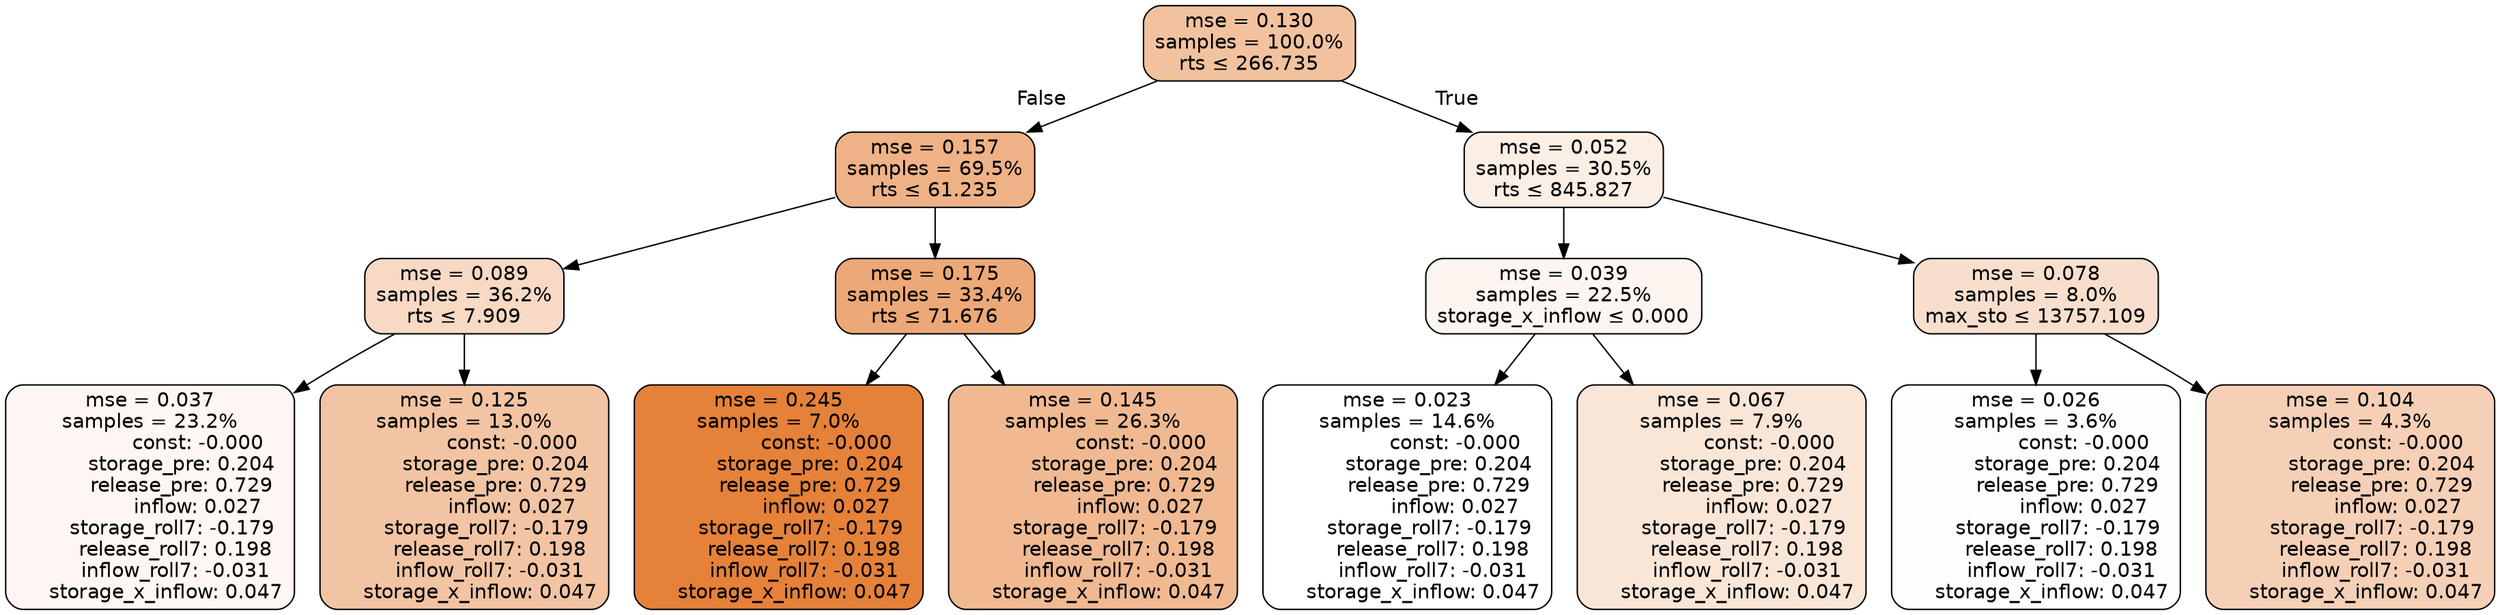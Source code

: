 digraph tree {
node [shape=rectangle, style="filled, rounded", color="black", fontname=helvetica] ;
edge [fontname=helvetica] ;
	"0" [label="mse = 0.130
samples = 100.0%
rts &le; 266.735", fillcolor="#f2c29f"]
	"1" [label="mse = 0.157
samples = 69.5%
rts &le; 61.235", fillcolor="#efb287"]
	"2" [label="mse = 0.089
samples = 36.2%
rts &le; 7.909", fillcolor="#f7d9c4"]
	"3" [label="mse = 0.037
samples = 23.2%
               const: -0.000
          storage_pre: 0.204
          release_pre: 0.729
               inflow: 0.027
       storage_roll7: -0.179
        release_roll7: 0.198
        inflow_roll7: -0.031
     storage_x_inflow: 0.047", fillcolor="#fdf6f2"]
	"4" [label="mse = 0.125
samples = 13.0%
               const: -0.000
          storage_pre: 0.204
          release_pre: 0.729
               inflow: 0.027
       storage_roll7: -0.179
        release_roll7: 0.198
        inflow_roll7: -0.031
     storage_x_inflow: 0.047", fillcolor="#f2c4a3"]
	"5" [label="mse = 0.175
samples = 33.4%
rts &le; 71.676", fillcolor="#eda877"]
	"6" [label="mse = 0.245
samples = 7.0%
               const: -0.000
          storage_pre: 0.204
          release_pre: 0.729
               inflow: 0.027
       storage_roll7: -0.179
        release_roll7: 0.198
        inflow_roll7: -0.031
     storage_x_inflow: 0.047", fillcolor="#e58139"]
	"7" [label="mse = 0.145
samples = 26.3%
               const: -0.000
          storage_pre: 0.204
          release_pre: 0.729
               inflow: 0.027
       storage_roll7: -0.179
        release_roll7: 0.198
        inflow_roll7: -0.031
     storage_x_inflow: 0.047", fillcolor="#f0b992"]
	"8" [label="mse = 0.052
samples = 30.5%
rts &le; 845.827", fillcolor="#fbeee4"]
	"9" [label="mse = 0.039
samples = 22.5%
storage_x_inflow &le; 0.000", fillcolor="#fdf5f0"]
	"10" [label="mse = 0.023
samples = 14.6%
               const: -0.000
          storage_pre: 0.204
          release_pre: 0.729
               inflow: 0.027
       storage_roll7: -0.179
        release_roll7: 0.198
        inflow_roll7: -0.031
     storage_x_inflow: 0.047", fillcolor="#ffffff"]
	"11" [label="mse = 0.067
samples = 7.9%
               const: -0.000
          storage_pre: 0.204
          release_pre: 0.729
               inflow: 0.027
       storage_roll7: -0.179
        release_roll7: 0.198
        inflow_roll7: -0.031
     storage_x_inflow: 0.047", fillcolor="#f9e6d7"]
	"12" [label="mse = 0.078
samples = 8.0%
max_sto &le; 13757.109", fillcolor="#f8dfcd"]
	"13" [label="mse = 0.026
samples = 3.6%
               const: -0.000
          storage_pre: 0.204
          release_pre: 0.729
               inflow: 0.027
       storage_roll7: -0.179
        release_roll7: 0.198
        inflow_roll7: -0.031
     storage_x_inflow: 0.047", fillcolor="#fefdfc"]
	"14" [label="mse = 0.104
samples = 4.3%
               const: -0.000
          storage_pre: 0.204
          release_pre: 0.729
               inflow: 0.027
       storage_roll7: -0.179
        release_roll7: 0.198
        inflow_roll7: -0.031
     storage_x_inflow: 0.047", fillcolor="#f5d0b6"]

	"0" -> "1" [labeldistance=2.5, labelangle=45, headlabel="False"]
	"1" -> "2"
	"2" -> "3"
	"2" -> "4"
	"1" -> "5"
	"5" -> "6"
	"5" -> "7"
	"0" -> "8" [labeldistance=2.5, labelangle=-45, headlabel="True"]
	"8" -> "9"
	"9" -> "10"
	"9" -> "11"
	"8" -> "12"
	"12" -> "13"
	"12" -> "14"
}